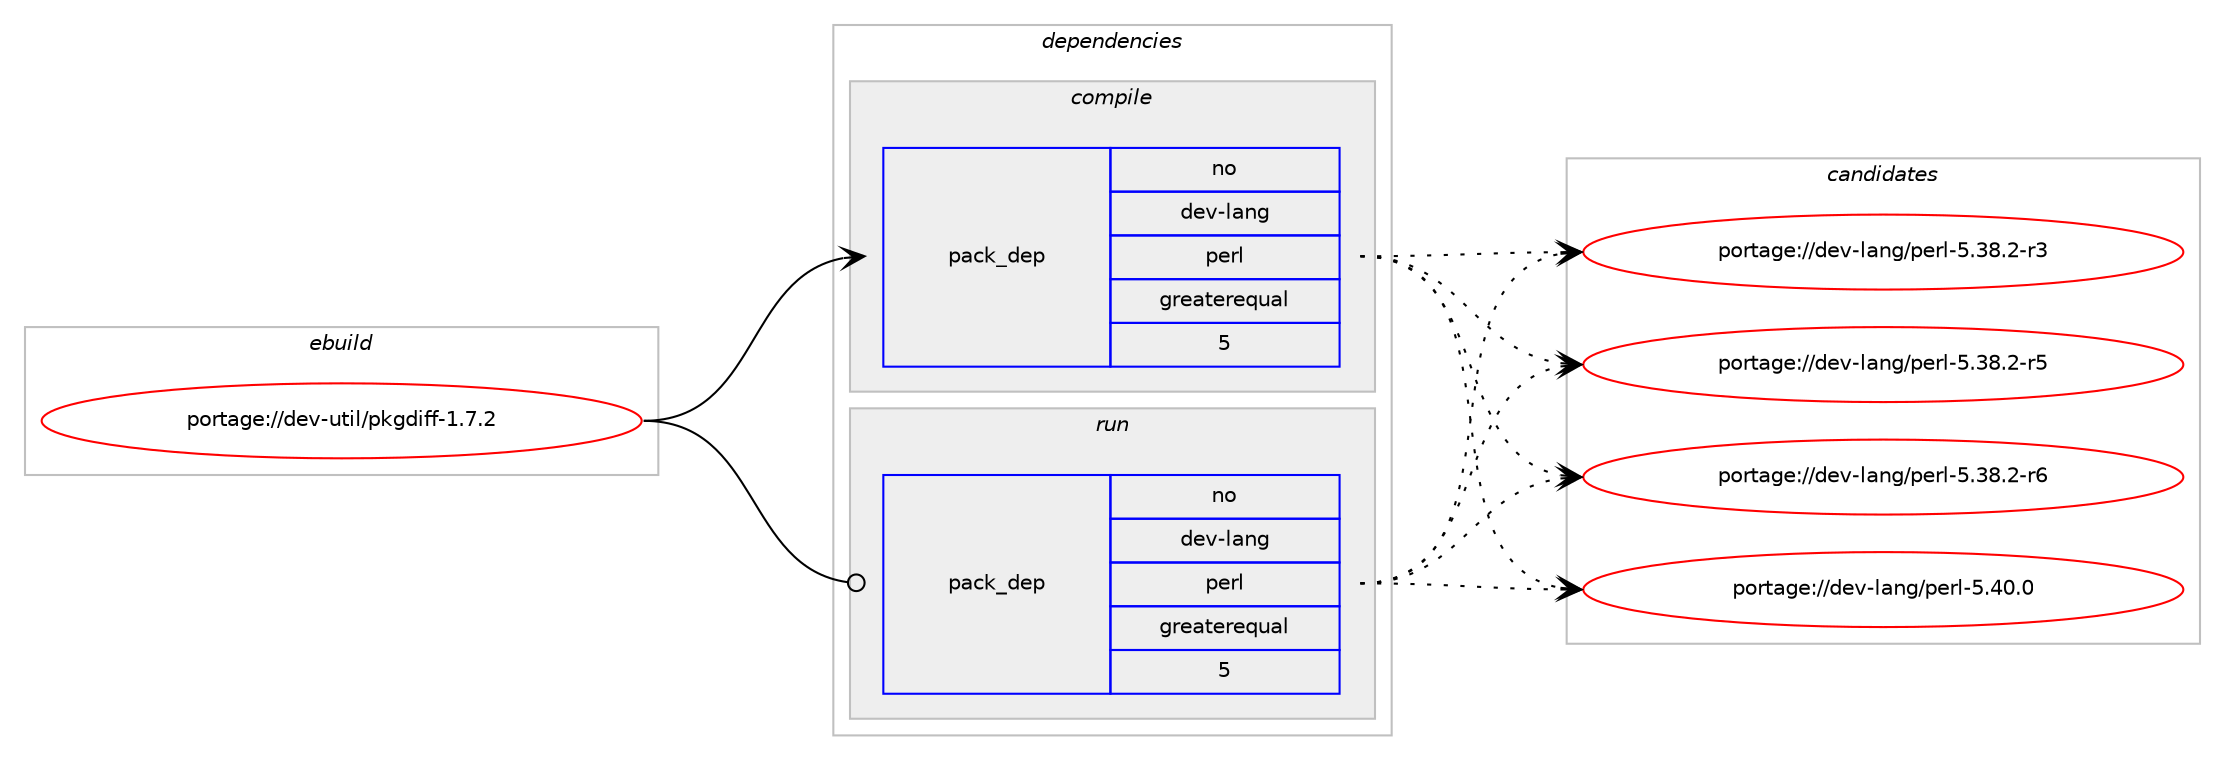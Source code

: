 digraph prolog {

# *************
# Graph options
# *************

newrank=true;
concentrate=true;
compound=true;
graph [rankdir=LR,fontname=Helvetica,fontsize=10,ranksep=1.5];#, ranksep=2.5, nodesep=0.2];
edge  [arrowhead=vee];
node  [fontname=Helvetica,fontsize=10];

# **********
# The ebuild
# **********

subgraph cluster_leftcol {
color=gray;
rank=same;
label=<<i>ebuild</i>>;
id [label="portage://dev-util/pkgdiff-1.7.2", color=red, width=4, href="../dev-util/pkgdiff-1.7.2.svg"];
}

# ****************
# The dependencies
# ****************

subgraph cluster_midcol {
color=gray;
label=<<i>dependencies</i>>;
subgraph cluster_compile {
fillcolor="#eeeeee";
style=filled;
label=<<i>compile</i>>;
subgraph pack50152 {
dependency111648 [label=<<TABLE BORDER="0" CELLBORDER="1" CELLSPACING="0" CELLPADDING="4" WIDTH="220"><TR><TD ROWSPAN="6" CELLPADDING="30">pack_dep</TD></TR><TR><TD WIDTH="110">no</TD></TR><TR><TD>dev-lang</TD></TR><TR><TD>perl</TD></TR><TR><TD>greaterequal</TD></TR><TR><TD>5</TD></TR></TABLE>>, shape=none, color=blue];
}
id:e -> dependency111648:w [weight=20,style="solid",arrowhead="vee"];
}
subgraph cluster_compileandrun {
fillcolor="#eeeeee";
style=filled;
label=<<i>compile and run</i>>;
}
subgraph cluster_run {
fillcolor="#eeeeee";
style=filled;
label=<<i>run</i>>;
# *** BEGIN UNKNOWN DEPENDENCY TYPE (TODO) ***
# id -> package_dependency(portage://dev-util/pkgdiff-1.7.2,run,no,app-text,wdiff,none,[,,],[],[])
# *** END UNKNOWN DEPENDENCY TYPE (TODO) ***

subgraph pack50153 {
dependency111649 [label=<<TABLE BORDER="0" CELLBORDER="1" CELLSPACING="0" CELLPADDING="4" WIDTH="220"><TR><TD ROWSPAN="6" CELLPADDING="30">pack_dep</TD></TR><TR><TD WIDTH="110">no</TD></TR><TR><TD>dev-lang</TD></TR><TR><TD>perl</TD></TR><TR><TD>greaterequal</TD></TR><TR><TD>5</TD></TR></TABLE>>, shape=none, color=blue];
}
id:e -> dependency111649:w [weight=20,style="solid",arrowhead="odot"];
# *** BEGIN UNKNOWN DEPENDENCY TYPE (TODO) ***
# id -> package_dependency(portage://dev-util/pkgdiff-1.7.2,run,no,dev-perl,File-LibMagic,none,[,,],[],[])
# *** END UNKNOWN DEPENDENCY TYPE (TODO) ***

# *** BEGIN UNKNOWN DEPENDENCY TYPE (TODO) ***
# id -> package_dependency(portage://dev-util/pkgdiff-1.7.2,run,no,sys-apps,diffutils,none,[,,],[],[])
# *** END UNKNOWN DEPENDENCY TYPE (TODO) ***

# *** BEGIN UNKNOWN DEPENDENCY TYPE (TODO) ***
# id -> package_dependency(portage://dev-util/pkgdiff-1.7.2,run,no,sys-apps,gawk,none,[,,],[],[])
# *** END UNKNOWN DEPENDENCY TYPE (TODO) ***

# *** BEGIN UNKNOWN DEPENDENCY TYPE (TODO) ***
# id -> package_dependency(portage://dev-util/pkgdiff-1.7.2,run,no,sys-devel,binutils,none,[,,],[],[])
# *** END UNKNOWN DEPENDENCY TYPE (TODO) ***

}
}

# **************
# The candidates
# **************

subgraph cluster_choices {
rank=same;
color=gray;
label=<<i>candidates</i>>;

subgraph choice50152 {
color=black;
nodesep=1;
choice100101118451089711010347112101114108455346515646504511451 [label="portage://dev-lang/perl-5.38.2-r3", color=red, width=4,href="../dev-lang/perl-5.38.2-r3.svg"];
choice100101118451089711010347112101114108455346515646504511453 [label="portage://dev-lang/perl-5.38.2-r5", color=red, width=4,href="../dev-lang/perl-5.38.2-r5.svg"];
choice100101118451089711010347112101114108455346515646504511454 [label="portage://dev-lang/perl-5.38.2-r6", color=red, width=4,href="../dev-lang/perl-5.38.2-r6.svg"];
choice10010111845108971101034711210111410845534652484648 [label="portage://dev-lang/perl-5.40.0", color=red, width=4,href="../dev-lang/perl-5.40.0.svg"];
dependency111648:e -> choice100101118451089711010347112101114108455346515646504511451:w [style=dotted,weight="100"];
dependency111648:e -> choice100101118451089711010347112101114108455346515646504511453:w [style=dotted,weight="100"];
dependency111648:e -> choice100101118451089711010347112101114108455346515646504511454:w [style=dotted,weight="100"];
dependency111648:e -> choice10010111845108971101034711210111410845534652484648:w [style=dotted,weight="100"];
}
subgraph choice50153 {
color=black;
nodesep=1;
choice100101118451089711010347112101114108455346515646504511451 [label="portage://dev-lang/perl-5.38.2-r3", color=red, width=4,href="../dev-lang/perl-5.38.2-r3.svg"];
choice100101118451089711010347112101114108455346515646504511453 [label="portage://dev-lang/perl-5.38.2-r5", color=red, width=4,href="../dev-lang/perl-5.38.2-r5.svg"];
choice100101118451089711010347112101114108455346515646504511454 [label="portage://dev-lang/perl-5.38.2-r6", color=red, width=4,href="../dev-lang/perl-5.38.2-r6.svg"];
choice10010111845108971101034711210111410845534652484648 [label="portage://dev-lang/perl-5.40.0", color=red, width=4,href="../dev-lang/perl-5.40.0.svg"];
dependency111649:e -> choice100101118451089711010347112101114108455346515646504511451:w [style=dotted,weight="100"];
dependency111649:e -> choice100101118451089711010347112101114108455346515646504511453:w [style=dotted,weight="100"];
dependency111649:e -> choice100101118451089711010347112101114108455346515646504511454:w [style=dotted,weight="100"];
dependency111649:e -> choice10010111845108971101034711210111410845534652484648:w [style=dotted,weight="100"];
}
}

}
